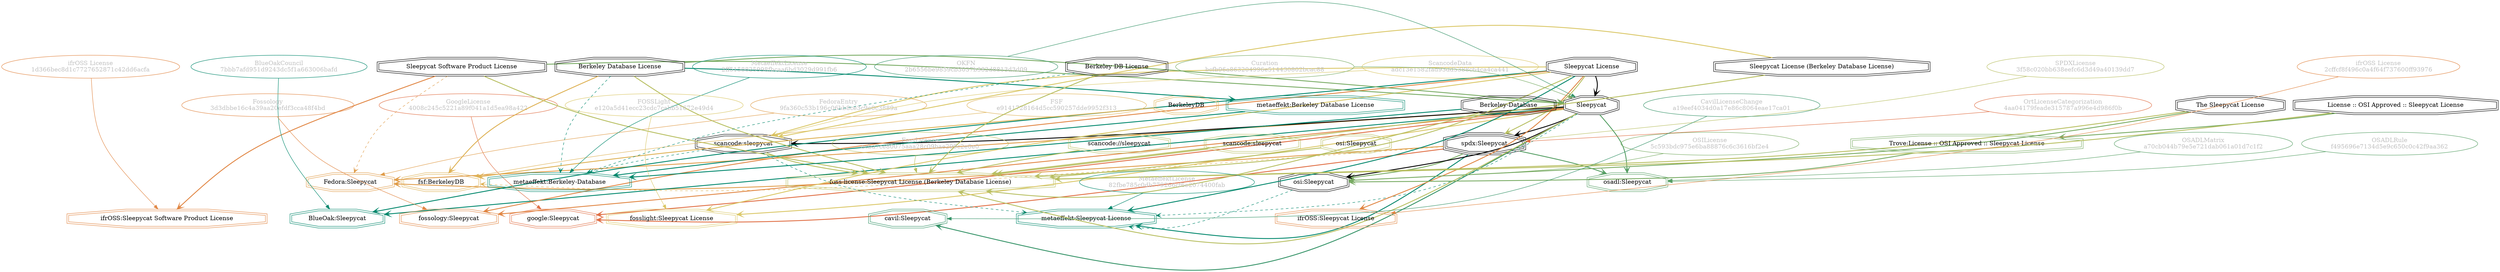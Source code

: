 strict digraph {
    node [shape=box];
    graph [splines=curved];
    3992 [label="SPDXLicense\n3f58c020bb638eefc6d3d49a40139dd7"
         ,fontcolor=gray
         ,color="#b8bf62"
         ,fillcolor="beige;1"
         ,shape=ellipse];
    3993 [label="spdx:Sleepycat"
         ,shape=tripleoctagon];
    3994 [label=Sleepycat
         ,shape=doubleoctagon];
    3995 [label="Sleepycat License"
         ,shape=doubleoctagon];
    5302 [label="OSILicense\n5c593bdc975e6ba88876c6c3616bf2e4"
         ,fontcolor=gray
         ,color="#78ab63"
         ,fillcolor="beige;1"
         ,shape=ellipse];
    5303 [label="osi:Sleepycat"
         ,shape=doubleoctagon];
    5304 [label="The Sleepycat License"
         ,shape=doubleoctagon];
    5305 [label="Trove:License :: OSI Approved :: Sleepycat License"
         ,color="#78ab63"
         ,shape=doubleoctagon];
    5306 [label="License :: OSI Approved :: Sleepycat License"
         ,shape=doubleoctagon];
    5770 [label="GoogleLicense\n4008c245c5221a89f041a1d5ea98a422"
         ,fontcolor=gray
         ,color="#e06f45"
         ,fillcolor="beige;1"
         ,shape=ellipse];
    5771 [label="google:Sleepycat"
         ,color="#e06f45"
         ,shape=doubleoctagon];
    8398 [label="FedoraEntry\n9fa360c53b196c06bb8ce3c9e0c3889a"
         ,fontcolor=gray
         ,color="#e09d4b"
         ,fillcolor="beige;1"
         ,shape=ellipse];
    8399 [label="Fedora:Sleepycat"
         ,color="#e09d4b"
         ,shape=doubleoctagon];
    8400 [label="Sleepycat Software Product License"
         ,shape=doubleoctagon];
    9363 [label="BlueOakCouncil\n7bbb7afd951d9243dc5f1a663006bafd"
         ,fontcolor=gray
         ,color="#00876c"
         ,fillcolor="beige;1"
         ,shape=ellipse];
    9364 [label="BlueOak:Sleepycat"
         ,color="#00876c"
         ,shape=doubleoctagon];
    9721 [label="OSADLRule\nf495696e7134d5e9c650c0c42f9aa362"
         ,fontcolor=gray
         ,color="#58a066"
         ,fillcolor="beige;1"
         ,shape=ellipse];
    9722 [label="osadl:Sleepycat"
         ,color="#58a066"
         ,shape=doubleoctagon];
    9964 [label="OSADLMatrix\na70cb044b79e5e721dab061a01d7c1f2"
         ,fontcolor=gray
         ,color="#58a066"
         ,fillcolor="beige;1"
         ,shape=ellipse];
    10058 [label="FSF\ne9141728164d5cc590257dde9952f313"
          ,fontcolor=gray
          ,color="#deb256"
          ,fillcolor="beige;1"
          ,shape=ellipse];
    10059 [label="fsf:BerkeleyDB"
          ,color="#deb256"
          ,shape=doubleoctagon];
    10060 [label=BerkeleyDB
          ,color="#deb256"
          ,shape=doubleoctagon];
    10061 [label="Berkeley Database License"
          ,shape=doubleoctagon];
    23467 [label="ScancodeData\nadc13e1582fad93dd5388c64ca4ca441"
          ,fontcolor=gray
          ,color="#dac767"
          ,fillcolor="beige;1"
          ,shape=ellipse];
    23468 [label="scancode:sleepycat"
          ,shape=doubleoctagon];
    23469 [label="Sleepycat License (Berkeley Database License)"
          ,shape=doubleoctagon];
    26200 [label="Fossology\n3d3dbbe16c4a39aa20efdf3cca48f4bd"
          ,fontcolor=gray
          ,color="#e18745"
          ,fillcolor="beige;1"
          ,shape=ellipse];
    26201 [label="fossology:Sleepycat"
          ,color="#e18745"
          ,shape=doubleoctagon];
    28390 [label="OKFN\n2b6556be9859cb3037b382d8813d3d09"
          ,fontcolor=gray
          ,color="#379469"
          ,fillcolor="beige;1"
          ,shape=ellipse];
    35215 [label="OrtLicenseCategorization\n4aa04179feade315787a996e4d986f0b"
          ,fontcolor=gray
          ,color="#e06f45"
          ,fillcolor="beige;1"
          ,shape=ellipse];
    37492 [label="CavilLicenseChange\na19eef4034d0a17e86c8064eae17ca01"
          ,fontcolor=gray
          ,color="#379469"
          ,fillcolor="beige;1"
          ,shape=ellipse];
    37493 [label="cavil:Sleepycat"
          ,color="#379469"
          ,shape=doubleoctagon];
    39823 [label="MetaeffektLicense\n2ff5158825998fbcaa6bd3029d991fb6"
          ,fontcolor=gray
          ,color="#00876c"
          ,fillcolor="beige;1"
          ,shape=ellipse];
    39824 [label="metaeffekt:Berkeley-Database"
          ,color="#00876c"
          ,shape=doubleoctagon];
    39825 [label="Berkeley-Database"
          ,shape=doubleoctagon];
    39826 [label="metaeffekt:Berkeley Database License"
          ,color="#00876c"
          ,shape=doubleoctagon];
    39827 [label="Berkeley DB License"
          ,shape=doubleoctagon];
    48442 [label="MetaeffektLicense\n82fbe785c0db779266cf6e2074400fab"
          ,fontcolor=gray
          ,color="#00876c"
          ,fillcolor="beige;1"
          ,shape=ellipse];
    48443 [label="metaeffekt:Sleepycat License"
          ,color="#00876c"
          ,shape=doubleoctagon];
    50823 [label="FossLicense\nacba7ce80075aaa28c09bae299c2e0e0"
          ,fontcolor=gray
          ,color="#b8bf62"
          ,fillcolor="beige;1"
          ,shape=ellipse];
    50824 [label="foss-license:Sleepycat License (Berkeley Database License)"
          ,color="#b8bf62"
          ,shape=doubleoctagon];
    50825 [label="scancode://sleepycat"
          ,color="#b8bf62"
          ,shape=doubleoctagon];
    50826 [label="scancode:sleepycat"
          ,color="#b8bf62"
          ,shape=doubleoctagon];
    50827 [label="osi:Sleepycat"
          ,color="#b8bf62"
          ,shape=doubleoctagon];
    51067 [label="FOSSLight\ne120a5d41ecc23cdc7cabb51672e49d4"
          ,fontcolor=gray
          ,color="#dac767"
          ,fillcolor="beige;1"
          ,shape=ellipse];
    51068 [label="fosslight:Sleepycat License"
          ,color="#dac767"
          ,shape=doubleoctagon];
    55243 [label="ifrOSS License\n2cffcf8f496c0a4f64f737600ff93976"
          ,fontcolor=gray
          ,color="#e18745"
          ,fillcolor="beige;1"
          ,shape=ellipse];
    55244 [label="ifrOSS:Sleepycat License"
          ,color="#e18745"
          ,shape=doubleoctagon];
    55245 [label="ifrOSS License\n1d366bec8d1c7727652871c42dd6acfa"
          ,fontcolor=gray
          ,color="#e18745"
          ,fillcolor="beige;1"
          ,shape=ellipse];
    55246 [label="ifrOSS:Sleepycat Software Product License"
          ,color="#e18745"
          ,shape=doubleoctagon];
    56015 [label="Curation\nbcfb96a863204996e514430802bcac88"
          ,fontcolor=gray
          ,color="#78ab63"
          ,fillcolor="beige;1"
          ,shape=ellipse];
    3992 -> 3993 [weight=0.5
                 ,color="#b8bf62"];
    3993 -> 5303 [style=bold
                 ,arrowhead=vee
                 ,weight=0.7
                 ,color="#78ab63"];
    3993 -> 5771 [style=bold
                 ,arrowhead=vee
                 ,weight=0.7
                 ,color="#e06f45"];
    3993 -> 8399 [style=bold
                 ,arrowhead=vee
                 ,weight=0.7
                 ,color="#e09d4b"];
    3993 -> 9722 [style=bold
                 ,arrowhead=vee
                 ,weight=0.7
                 ,color="#58a066"];
    3993 -> 10059 [style=dashed
                  ,arrowhead=vee
                  ,weight=0.5
                  ,color="#deb256"];
    3993 -> 48443 [style=bold
                  ,arrowhead=vee
                  ,weight=0.7
                  ,color="#00876c"];
    3994 -> 3993 [style=bold
                 ,arrowhead=vee
                 ,weight=0.7];
    3994 -> 5303 [style=bold
                 ,arrowhead=vee
                 ,weight=0.7];
    3994 -> 5771 [style=bold
                 ,arrowhead=vee
                 ,weight=0.7
                 ,color="#e06f45"];
    3994 -> 8399 [style=bold
                 ,arrowhead=vee
                 ,weight=0.7
                 ,color="#e09d4b"];
    3994 -> 8399 [style=bold
                 ,arrowhead=vee
                 ,weight=0.7
                 ,color="#e09d4b"];
    3994 -> 9364 [style=bold
                 ,arrowhead=vee
                 ,weight=0.7
                 ,color="#00876c"];
    3994 -> 9722 [style=bold
                 ,arrowhead=vee
                 ,weight=0.7
                 ,color="#58a066"];
    3994 -> 23468 [style=bold
                  ,arrowhead=vee
                  ,weight=0.7];
    3994 -> 26201 [style=bold
                  ,arrowhead=vee
                  ,weight=0.7
                  ,color="#e18745"];
    3994 -> 37493 [style=bold
                  ,arrowhead=vee
                  ,weight=0.7
                  ,color="#379469"];
    3994 -> 37493 [style=bold
                  ,arrowhead=vee
                  ,weight=0.7
                  ,color="#379469"];
    3994 -> 48443 [style=dashed
                  ,arrowhead=vee
                  ,weight=0.5
                  ,color="#00876c"];
    3994 -> 50824 [style=bold
                  ,arrowhead=vee
                  ,weight=0.7
                  ,color="#b8bf62"];
    3994 -> 51068 [style=bold
                  ,arrowhead=vee
                  ,weight=0.7
                  ,color="#dac767"];
    3995 -> 3993 [style=bold
                 ,arrowhead=vee
                 ,weight=0.7
                 ,color="#b8bf62"];
    3995 -> 3994 [style=bold
                 ,arrowhead=vee
                 ,weight=0.7];
    3995 -> 9364 [style=bold
                 ,arrowhead=vee
                 ,weight=0.7
                 ,color="#00876c"];
    3995 -> 9364 [style=bold
                 ,arrowhead=vee
                 ,weight=0.7
                 ,color="#00876c"];
    3995 -> 23468 [style=bold
                  ,arrowhead=vee
                  ,weight=0.7
                  ,color="#dac767"];
    3995 -> 26201 [style=bold
                  ,arrowhead=vee
                  ,weight=0.7
                  ,color="#e18745"];
    3995 -> 48443 [style=bold
                  ,arrowhead=vee
                  ,weight=0.7
                  ,color="#00876c"];
    3995 -> 48443 [style=bold
                  ,arrowhead=vee
                  ,weight=0.7
                  ,color="#00876c"];
    3995 -> 50824 [style=bold
                  ,arrowhead=vee
                  ,weight=0.7
                  ,color="#b8bf62"];
    3995 -> 51068 [style=bold
                  ,arrowhead=vee
                  ,weight=0.7
                  ,color="#dac767"];
    3995 -> 55244 [style=bold
                  ,arrowhead=vee
                  ,weight=0.7
                  ,color="#e18745"];
    3995 -> 55244 [style=bold
                  ,arrowhead=vee
                  ,weight=0.7
                  ,color="#e18745"];
    5302 -> 5303 [weight=0.5
                 ,color="#78ab63"];
    5303 -> 48443 [style=dashed
                  ,arrowhead=vee
                  ,weight=0.5
                  ,color="#00876c"];
    5304 -> 5303 [style=bold
                 ,arrowhead=vee
                 ,weight=0.7
                 ,color="#78ab63"];
    5304 -> 50824 [style=bold
                  ,arrowhead=vee
                  ,weight=0.7
                  ,color="#b8bf62"];
    5305 -> 5303 [style=bold
                 ,arrowhead=vee
                 ,weight=0.7
                 ,color="#78ab63"];
    5306 -> 5305 [style=bold
                 ,arrowhead=vee
                 ,weight=0.7
                 ,color="#78ab63"];
    5306 -> 50824 [style=bold
                  ,arrowhead=vee
                  ,weight=0.7
                  ,color="#b8bf62"];
    5770 -> 5771 [weight=0.5
                 ,color="#e06f45"];
    8398 -> 8399 [weight=0.5
                 ,color="#e09d4b"];
    8400 -> 3994 [style=bold
                 ,arrowhead=vee
                 ,weight=0.7
                 ,color="#78ab63"];
    8400 -> 8399 [style=dashed
                 ,arrowhead=vee
                 ,weight=0.5
                 ,color="#e09d4b"];
    8400 -> 50824 [style=bold
                  ,arrowhead=vee
                  ,weight=0.7
                  ,color="#b8bf62"];
    8400 -> 55246 [style=bold
                  ,arrowhead=vee
                  ,weight=0.7
                  ,color="#e18745"];
    8400 -> 55246 [style=bold
                  ,arrowhead=vee
                  ,weight=0.7
                  ,color="#e18745"];
    9363 -> 9364 [weight=0.5
                 ,color="#00876c"];
    9721 -> 9722 [weight=0.5
                 ,color="#58a066"];
    9964 -> 9722 [weight=0.5
                 ,color="#58a066"];
    10058 -> 10059 [weight=0.5
                   ,color="#deb256"];
    10060 -> 10059 [style=bold
                   ,arrowhead=vee
                   ,weight=0.7
                   ,color="#deb256"];
    10061 -> 3994 [style=bold
                  ,arrowhead=vee
                  ,weight=0.7
                  ,color="#78ab63"];
    10061 -> 10059 [style=bold
                   ,arrowhead=vee
                   ,weight=0.7
                   ,color="#deb256"];
    10061 -> 39824 [style=dashed
                   ,arrowhead=vee
                   ,weight=0.5
                   ,color="#00876c"];
    10061 -> 39826 [style=bold
                   ,arrowhead=vee
                   ,weight=0.7
                   ,color="#00876c"];
    10061 -> 50824 [style=bold
                   ,arrowhead=vee
                   ,weight=0.7
                   ,color="#b8bf62"];
    23467 -> 23468 [weight=0.5
                   ,color="#dac767"];
    23468 -> 39824 [style=dashed
                   ,arrowhead=vee
                   ,weight=0.5
                   ,color="#00876c"];
    23468 -> 48443 [style=dashed
                   ,arrowhead=vee
                   ,weight=0.5
                   ,color="#00876c"];
    23468 -> 50824 [style=bold
                   ,arrowhead=vee
                   ,weight=0.7
                   ,color="#b8bf62"];
    23469 -> 23468 [style=bold
                   ,arrowhead=vee
                   ,weight=0.7
                   ,color="#dac767"];
    23469 -> 50824 [style=bold
                   ,arrowhead=vee
                   ,weight=0.7
                   ,color="#b8bf62"];
    26200 -> 26201 [weight=0.5
                   ,color="#e18745"];
    28390 -> 3994 [weight=0.5
                  ,color="#379469"];
    35215 -> 3993 [weight=0.5
                  ,color="#e06f45"];
    37492 -> 37493 [weight=0.5
                   ,color="#379469"];
    39823 -> 39824 [weight=0.5
                   ,color="#00876c"];
    39825 -> 39824 [style=bold
                   ,arrowhead=vee
                   ,weight=0.7
                   ,color="#00876c"];
    39825 -> 50824 [style=bold
                   ,arrowhead=vee
                   ,weight=0.7
                   ,color="#b8bf62"];
    39826 -> 39824 [style=bold
                   ,arrowhead=vee
                   ,weight=0.7
                   ,color="#00876c"];
    39827 -> 39824 [style=dashed
                   ,arrowhead=vee
                   ,weight=0.5
                   ,color="#00876c"];
    39827 -> 50824 [style=bold
                   ,arrowhead=vee
                   ,weight=0.7
                   ,color="#b8bf62"];
    48442 -> 48443 [weight=0.5
                   ,color="#00876c"];
    50823 -> 50824 [weight=0.5
                   ,color="#b8bf62"];
    50825 -> 50824 [style=bold
                   ,arrowhead=vee
                   ,weight=0.7
                   ,color="#b8bf62"];
    50826 -> 50824 [style=bold
                   ,arrowhead=vee
                   ,weight=0.7
                   ,color="#b8bf62"];
    50827 -> 50824 [style=bold
                   ,arrowhead=vee
                   ,weight=0.7
                   ,color="#b8bf62"];
    51067 -> 51068 [weight=0.5
                   ,color="#dac767"];
    55243 -> 55244 [weight=0.5
                   ,color="#e18745"];
    55245 -> 55246 [weight=0.5
                   ,color="#e18745"];
    56015 -> 3994 [weight=0.5
                  ,color="#78ab63"];
}
